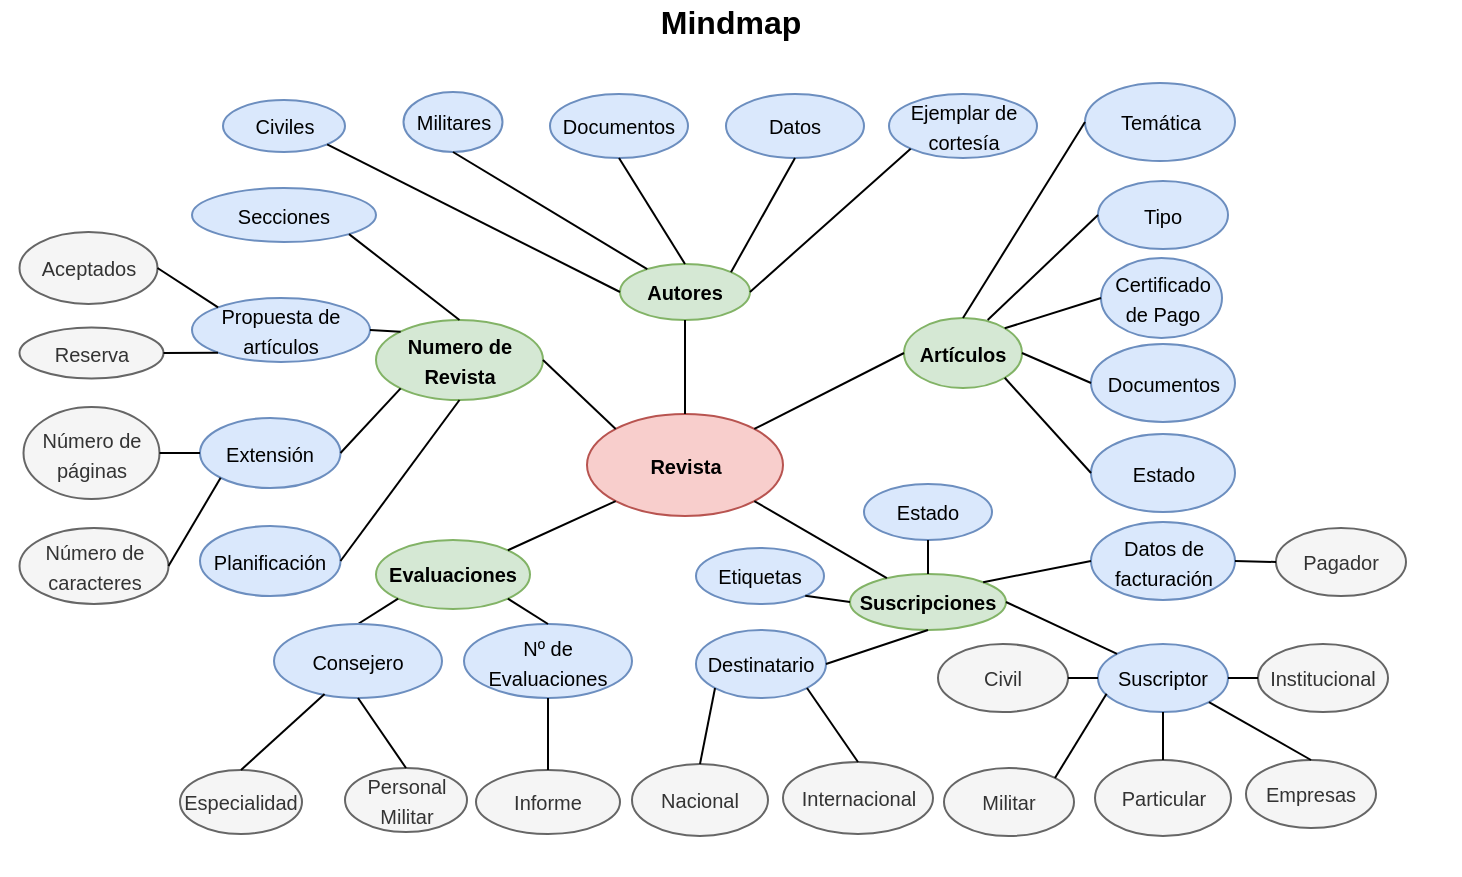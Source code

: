 <mxfile border="50" scale="3" compressed="false" locked="false" version="28.0.6">
  <diagram name="Blank" id="YmL12bMKpDGza6XwsDPr">
    <mxGraphModel dx="1215" dy="549" grid="0" gridSize="10" guides="1" tooltips="1" connect="1" arrows="1" fold="1" page="0" pageScale="1" pageWidth="827" pageHeight="1169" background="none" math="1" shadow="0">
      <root>
        <mxCell id="X5NqExCQtvZxIxQ7pmgY-0" />
        <mxCell id="1" parent="X5NqExCQtvZxIxQ7pmgY-0" />
        <mxCell id="Gr0Zq-AI6Quabplr0KPa-179" value="&lt;font style=&quot;font-size: 16px;&quot; face=&quot;Helvetica&quot;&gt;Mindmap&lt;/font&gt;" style="swimlane;html=1;startSize=20;horizontal=1;containerType=tree;labelBackgroundColor=none;strokeColor=#D4E1F5;strokeWidth=1;fillColor=none;fontFamily=Comic Sans MS;fontSize=9;swimlaneLine=0;dashed=1;collapsible=0;swimlaneHead=0;swimlaneBody=0;" parent="1" vertex="1">
          <mxGeometry x="-68" y="45" width="728.5" height="436" as="geometry" />
        </mxCell>
        <mxCell id="DIQOQRttkNtVmlvTTe51-2" value="&lt;font style=&quot;font-size: 10px;&quot;&gt;Revista&lt;/font&gt;" style="ellipse;whiteSpace=wrap;html=1;fillColor=#f8cecc;strokeColor=#b85450;fontStyle=1;movable=1;resizable=1;rotatable=1;deletable=1;editable=1;locked=0;connectable=1;" parent="Gr0Zq-AI6Quabplr0KPa-179" vertex="1">
          <mxGeometry x="292.5" y="206" width="98" height="51" as="geometry" />
        </mxCell>
        <mxCell id="DIQOQRttkNtVmlvTTe51-3" value="&lt;span style=&quot;font-size: 10px;&quot;&gt;Numero de Revista&lt;/span&gt;" style="ellipse;whiteSpace=wrap;html=1;fillColor=#d5e8d4;strokeColor=#82b366;fontStyle=1" parent="Gr0Zq-AI6Quabplr0KPa-179" vertex="1">
          <mxGeometry x="187" y="159" width="83.5" height="40" as="geometry" />
        </mxCell>
        <mxCell id="DIQOQRttkNtVmlvTTe51-4" value="&lt;span style=&quot;font-size: 10px;&quot;&gt;Suscripciones&lt;/span&gt;" style="ellipse;whiteSpace=wrap;html=1;fillColor=#d5e8d4;strokeColor=#82b366;fontStyle=1;movable=1;resizable=1;rotatable=1;deletable=1;editable=1;locked=0;connectable=1;" parent="Gr0Zq-AI6Quabplr0KPa-179" vertex="1">
          <mxGeometry x="424" y="286" width="78" height="28" as="geometry" />
        </mxCell>
        <mxCell id="DIQOQRttkNtVmlvTTe51-5" value="&lt;span style=&quot;font-size: 10px;&quot;&gt;Evaluaciones&lt;/span&gt;" style="ellipse;whiteSpace=wrap;html=1;fillColor=#d5e8d4;strokeColor=#82b366;fontStyle=1" parent="Gr0Zq-AI6Quabplr0KPa-179" vertex="1">
          <mxGeometry x="187" y="269" width="77" height="34.5" as="geometry" />
        </mxCell>
        <mxCell id="DIQOQRttkNtVmlvTTe51-11" value="&lt;span style=&quot;font-size: 10px;&quot;&gt;Particular&lt;/span&gt;" style="ellipse;whiteSpace=wrap;html=1;fillColor=#f5f5f5;fontColor=#333333;strokeColor=#666666;" parent="Gr0Zq-AI6Quabplr0KPa-179" vertex="1">
          <mxGeometry x="546.5" y="379" width="68" height="38" as="geometry" />
        </mxCell>
        <mxCell id="DIQOQRttkNtVmlvTTe51-12" value="&lt;span style=&quot;font-size: 10px;&quot;&gt;Extensión&lt;/span&gt;" style="ellipse;whiteSpace=wrap;html=1;fillColor=#dae8fc;strokeColor=#6c8ebf;" parent="Gr0Zq-AI6Quabplr0KPa-179" vertex="1">
          <mxGeometry x="99" y="208" width="70.25" height="35" as="geometry" />
        </mxCell>
        <mxCell id="DIQOQRttkNtVmlvTTe51-13" value="&lt;span style=&quot;font-size: 10px;&quot;&gt;Empresas&lt;/span&gt;" style="ellipse;whiteSpace=wrap;html=1;fillColor=#f5f5f5;fontColor=#333333;strokeColor=#666666;" parent="Gr0Zq-AI6Quabplr0KPa-179" vertex="1">
          <mxGeometry x="622" y="379" width="65" height="34" as="geometry" />
        </mxCell>
        <mxCell id="DIQOQRttkNtVmlvTTe51-27" value="&lt;span style=&quot;font-size: 10px;&quot;&gt;Institucional&lt;/span&gt;" style="ellipse;whiteSpace=wrap;html=1;fillColor=#f5f5f5;fontColor=#333333;strokeColor=#666666;" parent="Gr0Zq-AI6Quabplr0KPa-179" vertex="1">
          <mxGeometry x="628" y="321" width="65" height="34" as="geometry" />
        </mxCell>
        <mxCell id="DIQOQRttkNtVmlvTTe51-28" value="&lt;span style=&quot;font-size: 10px;&quot;&gt;Propuesta de artículos&lt;/span&gt;" style="ellipse;whiteSpace=wrap;html=1;fillColor=#dae8fc;strokeColor=#6c8ebf;" parent="Gr0Zq-AI6Quabplr0KPa-179" vertex="1">
          <mxGeometry x="95" y="148" width="89" height="32" as="geometry" />
        </mxCell>
        <mxCell id="HJ7bpyB-UAddalIUBTvr-2" value="" style="endArrow=none;html=1;rounded=0;entryX=0;entryY=0;entryDx=0;entryDy=0;exitX=1;exitY=0.5;exitDx=0;exitDy=0;movable=1;resizable=1;rotatable=1;deletable=1;editable=1;locked=0;connectable=1;" parent="Gr0Zq-AI6Quabplr0KPa-179" source="DIQOQRttkNtVmlvTTe51-3" target="DIQOQRttkNtVmlvTTe51-2" edge="1">
          <mxGeometry width="50" height="50" relative="1" as="geometry">
            <mxPoint x="217" y="309" as="sourcePoint" />
            <mxPoint x="267" y="259" as="targetPoint" />
          </mxGeometry>
        </mxCell>
        <mxCell id="HJ7bpyB-UAddalIUBTvr-21" value="" style="endArrow=none;html=1;rounded=0;entryX=0;entryY=0;entryDx=0;entryDy=0;exitX=1;exitY=0.5;exitDx=0;exitDy=0;" parent="Gr0Zq-AI6Quabplr0KPa-179" source="DIQOQRttkNtVmlvTTe51-28" target="DIQOQRttkNtVmlvTTe51-3" edge="1">
          <mxGeometry width="50" height="50" relative="1" as="geometry">
            <mxPoint x="142" y="71" as="sourcePoint" />
            <mxPoint x="213" y="134" as="targetPoint" />
          </mxGeometry>
        </mxCell>
        <mxCell id="HJ7bpyB-UAddalIUBTvr-22" value="" style="endArrow=none;html=1;rounded=0;entryX=0;entryY=1;entryDx=0;entryDy=0;exitX=1;exitY=0.5;exitDx=0;exitDy=0;" parent="Gr0Zq-AI6Quabplr0KPa-179" source="DIQOQRttkNtVmlvTTe51-12" target="DIQOQRttkNtVmlvTTe51-3" edge="1">
          <mxGeometry width="50" height="50" relative="1" as="geometry">
            <mxPoint x="136" y="178" as="sourcePoint" />
            <mxPoint x="207" y="241" as="targetPoint" />
          </mxGeometry>
        </mxCell>
        <mxCell id="HJ7bpyB-UAddalIUBTvr-23" value="" style="endArrow=none;html=1;rounded=0;entryX=0;entryY=1;entryDx=0;entryDy=0;exitX=0.5;exitY=0;exitDx=0;exitDy=0;" parent="Gr0Zq-AI6Quabplr0KPa-179" source="HJ7bpyB-UAddalIUBTvr-24" target="DIQOQRttkNtVmlvTTe51-5" edge="1">
          <mxGeometry width="50" height="50" relative="1" as="geometry">
            <mxPoint x="81" y="177.5" as="sourcePoint" />
            <mxPoint x="152" y="240.5" as="targetPoint" />
          </mxGeometry>
        </mxCell>
        <mxCell id="HJ7bpyB-UAddalIUBTvr-24" value="&lt;span style=&quot;font-size: 10px;&quot;&gt;Consejero&lt;/span&gt;" style="ellipse;whiteSpace=wrap;html=1;fillColor=#dae8fc;strokeColor=#6c8ebf;" parent="Gr0Zq-AI6Quabplr0KPa-179" vertex="1">
          <mxGeometry x="136" y="311" width="84" height="37" as="geometry" />
        </mxCell>
        <mxCell id="HJ7bpyB-UAddalIUBTvr-69" value="&lt;span style=&quot;font-size: 10px;&quot;&gt;Nº de Evaluaciones&lt;/span&gt;" style="ellipse;whiteSpace=wrap;html=1;fillColor=#dae8fc;strokeColor=#6c8ebf;" parent="Gr0Zq-AI6Quabplr0KPa-179" vertex="1">
          <mxGeometry x="231" y="311" width="84" height="37" as="geometry" />
        </mxCell>
        <mxCell id="HJ7bpyB-UAddalIUBTvr-70" value="" style="endArrow=none;html=1;rounded=0;entryX=0.5;entryY=0;entryDx=0;entryDy=0;exitX=1;exitY=1;exitDx=0;exitDy=0;" parent="Gr0Zq-AI6Quabplr0KPa-179" source="DIQOQRttkNtVmlvTTe51-5" target="HJ7bpyB-UAddalIUBTvr-69" edge="1">
          <mxGeometry width="50" height="50" relative="1" as="geometry">
            <mxPoint x="152" y="269.5" as="sourcePoint" />
            <mxPoint x="201" y="458.5" as="targetPoint" />
          </mxGeometry>
        </mxCell>
        <mxCell id="HJ7bpyB-UAddalIUBTvr-79" value="&lt;span style=&quot;font-size: 10px;&quot;&gt;Secciones&lt;/span&gt;" style="ellipse;whiteSpace=wrap;html=1;fillColor=#dae8fc;strokeColor=#6c8ebf;" parent="Gr0Zq-AI6Quabplr0KPa-179" vertex="1">
          <mxGeometry x="95" y="93" width="92" height="27" as="geometry" />
        </mxCell>
        <mxCell id="HJ7bpyB-UAddalIUBTvr-81" value="" style="endArrow=none;html=1;rounded=0;exitX=1;exitY=1;exitDx=0;exitDy=0;entryX=0.5;entryY=0;entryDx=0;entryDy=0;" parent="Gr0Zq-AI6Quabplr0KPa-179" source="HJ7bpyB-UAddalIUBTvr-79" target="DIQOQRttkNtVmlvTTe51-3" edge="1">
          <mxGeometry width="50" height="50" relative="1" as="geometry">
            <mxPoint x="297" y="290" as="sourcePoint" />
            <mxPoint x="347" y="240" as="targetPoint" />
          </mxGeometry>
        </mxCell>
        <mxCell id="HJ7bpyB-UAddalIUBTvr-83" value="" style="endArrow=none;html=1;rounded=0;entryX=0;entryY=1;entryDx=0;entryDy=0;exitX=1;exitY=0;exitDx=0;exitDy=0;movable=1;resizable=1;rotatable=1;deletable=1;editable=1;locked=0;connectable=1;" parent="Gr0Zq-AI6Quabplr0KPa-179" source="DIQOQRttkNtVmlvTTe51-5" target="DIQOQRttkNtVmlvTTe51-2" edge="1">
          <mxGeometry width="50" height="50" relative="1" as="geometry">
            <mxPoint x="221" y="290" as="sourcePoint" />
            <mxPoint x="271" y="240" as="targetPoint" />
          </mxGeometry>
        </mxCell>
        <mxCell id="HJ7bpyB-UAddalIUBTvr-72" value="&lt;span style=&quot;font-size: 10px;&quot;&gt;Especialidad&lt;/span&gt;" style="ellipse;whiteSpace=wrap;html=1;fillColor=#f5f5f5;fontColor=#333333;strokeColor=#666666;" parent="Gr0Zq-AI6Quabplr0KPa-179" vertex="1">
          <mxGeometry x="89" y="384" width="61" height="32" as="geometry" />
        </mxCell>
        <mxCell id="HJ7bpyB-UAddalIUBTvr-74" value="" style="endArrow=none;html=1;rounded=0;exitX=0.301;exitY=0.946;exitDx=0;exitDy=0;entryX=0.5;entryY=0;entryDx=0;entryDy=0;exitPerimeter=0;" parent="Gr0Zq-AI6Quabplr0KPa-179" source="HJ7bpyB-UAddalIUBTvr-24" target="HJ7bpyB-UAddalIUBTvr-72" edge="1">
          <mxGeometry width="50" height="50" relative="1" as="geometry">
            <mxPoint x="223" y="235.5" as="sourcePoint" />
            <mxPoint x="273" y="185.5" as="targetPoint" />
          </mxGeometry>
        </mxCell>
        <mxCell id="DIQOQRttkNtVmlvTTe51-9" value="&lt;span style=&quot;font-size: 10px;&quot;&gt;Informe&lt;/span&gt;" style="ellipse;whiteSpace=wrap;html=1;fillColor=#f5f5f5;strokeColor=#666666;fontColor=#333333;" parent="Gr0Zq-AI6Quabplr0KPa-179" vertex="1">
          <mxGeometry x="237" y="384" width="72" height="32" as="geometry" />
        </mxCell>
        <mxCell id="HJ7bpyB-UAddalIUBTvr-71" value="" style="endArrow=none;html=1;rounded=0;exitX=0.5;exitY=0;exitDx=0;exitDy=0;entryX=0.5;entryY=1;entryDx=0;entryDy=0;" parent="Gr0Zq-AI6Quabplr0KPa-179" source="DIQOQRttkNtVmlvTTe51-9" target="HJ7bpyB-UAddalIUBTvr-69" edge="1">
          <mxGeometry width="50" height="50" relative="1" as="geometry">
            <mxPoint x="265" y="217.5" as="sourcePoint" />
            <mxPoint x="315" y="167.5" as="targetPoint" />
          </mxGeometry>
        </mxCell>
        <mxCell id="HJ7bpyB-UAddalIUBTvr-86" value="&lt;span style=&quot;font-size: 10px;&quot;&gt;Destinatario&lt;/span&gt;" style="ellipse;whiteSpace=wrap;html=1;fillColor=#dae8fc;strokeColor=#6c8ebf;movable=1;resizable=1;rotatable=1;deletable=1;editable=1;locked=0;connectable=1;" parent="Gr0Zq-AI6Quabplr0KPa-179" vertex="1">
          <mxGeometry x="347" y="314" width="65" height="34" as="geometry" />
        </mxCell>
        <mxCell id="HJ7bpyB-UAddalIUBTvr-73" value="&lt;span style=&quot;font-size: 10px;&quot;&gt;Personal Militar&lt;/span&gt;" style="ellipse;whiteSpace=wrap;html=1;fillColor=#f5f5f5;fontColor=#333333;strokeColor=#666666;" parent="Gr0Zq-AI6Quabplr0KPa-179" vertex="1">
          <mxGeometry x="171.5" y="383" width="61" height="32" as="geometry" />
        </mxCell>
        <mxCell id="HJ7bpyB-UAddalIUBTvr-75" value="" style="endArrow=none;html=1;rounded=0;exitX=0.5;exitY=1;exitDx=0;exitDy=0;entryX=0.5;entryY=0;entryDx=0;entryDy=0;" parent="Gr0Zq-AI6Quabplr0KPa-179" source="HJ7bpyB-UAddalIUBTvr-24" target="HJ7bpyB-UAddalIUBTvr-73" edge="1">
          <mxGeometry width="50" height="50" relative="1" as="geometry">
            <mxPoint x="215" y="261.5" as="sourcePoint" />
            <mxPoint x="265" y="211.5" as="targetPoint" />
          </mxGeometry>
        </mxCell>
        <mxCell id="HJ7bpyB-UAddalIUBTvr-87" value="&lt;span style=&quot;font-size: 10px;&quot;&gt;Suscriptor&lt;/span&gt;" style="ellipse;whiteSpace=wrap;html=1;fillColor=#dae8fc;strokeColor=#6c8ebf;" parent="Gr0Zq-AI6Quabplr0KPa-179" vertex="1">
          <mxGeometry x="548" y="321" width="65" height="34" as="geometry" />
        </mxCell>
        <mxCell id="HJ7bpyB-UAddalIUBTvr-88" value="&lt;span style=&quot;font-size: 10px;&quot;&gt;Civil&lt;/span&gt;" style="ellipse;whiteSpace=wrap;html=1;fillColor=#f5f5f5;fontColor=#333333;strokeColor=#666666;" parent="Gr0Zq-AI6Quabplr0KPa-179" vertex="1">
          <mxGeometry x="468" y="321" width="65" height="34" as="geometry" />
        </mxCell>
        <mxCell id="HJ7bpyB-UAddalIUBTvr-89" value="&lt;span style=&quot;font-size: 10px;&quot;&gt;Internacional&lt;/span&gt;" style="ellipse;whiteSpace=wrap;html=1;fillColor=#f5f5f5;fontColor=#333333;strokeColor=#666666;movable=1;resizable=1;rotatable=1;deletable=1;editable=1;locked=0;connectable=1;" parent="Gr0Zq-AI6Quabplr0KPa-179" vertex="1">
          <mxGeometry x="390.5" y="380" width="75" height="36" as="geometry" />
        </mxCell>
        <mxCell id="DIQOQRttkNtVmlvTTe51-46" value="&lt;span style=&quot;font-size: 10px;&quot;&gt;Número de páginas&lt;/span&gt;" style="ellipse;whiteSpace=wrap;html=1;fillColor=#f5f5f5;fontColor=#333333;strokeColor=#666666;" parent="Gr0Zq-AI6Quabplr0KPa-179" vertex="1">
          <mxGeometry x="10.75" y="202.5" width="68" height="46" as="geometry" />
        </mxCell>
        <mxCell id="HJ7bpyB-UAddalIUBTvr-85" value="" style="endArrow=none;html=1;rounded=0;exitX=1;exitY=0.5;exitDx=0;exitDy=0;entryX=0;entryY=0.5;entryDx=0;entryDy=0;" parent="Gr0Zq-AI6Quabplr0KPa-179" source="DIQOQRttkNtVmlvTTe51-46" target="DIQOQRttkNtVmlvTTe51-12" edge="1">
          <mxGeometry width="50" height="50" relative="1" as="geometry">
            <mxPoint x="255" y="344" as="sourcePoint" />
            <mxPoint x="305" y="294" as="targetPoint" />
          </mxGeometry>
        </mxCell>
        <mxCell id="DIQOQRttkNtVmlvTTe51-10" value="&lt;span style=&quot;font-size: 10px;&quot;&gt;Número de caracteres&lt;/span&gt;" style="ellipse;whiteSpace=wrap;html=1;fillColor=#f5f5f5;fontColor=#333333;strokeColor=#666666;" parent="Gr0Zq-AI6Quabplr0KPa-179" vertex="1">
          <mxGeometry x="8.75" y="263" width="74.5" height="38" as="geometry" />
        </mxCell>
        <mxCell id="HJ7bpyB-UAddalIUBTvr-84" value="" style="endArrow=none;html=1;rounded=0;exitX=1;exitY=0.5;exitDx=0;exitDy=0;entryX=0;entryY=1;entryDx=0;entryDy=0;" parent="Gr0Zq-AI6Quabplr0KPa-179" source="DIQOQRttkNtVmlvTTe51-10" target="DIQOQRttkNtVmlvTTe51-12" edge="1">
          <mxGeometry width="50" height="50" relative="1" as="geometry">
            <mxPoint x="255" y="344" as="sourcePoint" />
            <mxPoint x="305" y="294" as="targetPoint" />
          </mxGeometry>
        </mxCell>
        <mxCell id="HJ7bpyB-UAddalIUBTvr-129" value="&lt;span style=&quot;font-size: 10px;&quot;&gt;Reserva&lt;/span&gt;" style="ellipse;whiteSpace=wrap;html=1;fillColor=#f5f5f5;fontColor=#333333;strokeColor=#666666;" parent="Gr0Zq-AI6Quabplr0KPa-179" vertex="1">
          <mxGeometry x="8.75" y="162.75" width="72" height="25.5" as="geometry" />
        </mxCell>
        <mxCell id="HJ7bpyB-UAddalIUBTvr-130" value="&lt;span style=&quot;font-size: 10px;&quot;&gt;Aceptados&lt;/span&gt;" style="ellipse;whiteSpace=wrap;html=1;fillColor=#f5f5f5;fontColor=#333333;strokeColor=#666666;" parent="Gr0Zq-AI6Quabplr0KPa-179" vertex="1">
          <mxGeometry x="8.75" y="115" width="69" height="36" as="geometry" />
        </mxCell>
        <mxCell id="HJ7bpyB-UAddalIUBTvr-131" value="" style="endArrow=none;html=1;rounded=0;entryX=0;entryY=0;entryDx=0;entryDy=0;exitX=1;exitY=0.5;exitDx=0;exitDy=0;" parent="Gr0Zq-AI6Quabplr0KPa-179" source="HJ7bpyB-UAddalIUBTvr-130" target="DIQOQRttkNtVmlvTTe51-28" edge="1">
          <mxGeometry width="50" height="50" relative="1" as="geometry">
            <mxPoint x="255" y="287" as="sourcePoint" />
            <mxPoint x="305" y="237" as="targetPoint" />
          </mxGeometry>
        </mxCell>
        <mxCell id="HJ7bpyB-UAddalIUBTvr-132" value="" style="endArrow=none;html=1;rounded=0;entryX=0;entryY=1;entryDx=0;entryDy=0;exitX=1;exitY=0.5;exitDx=0;exitDy=0;" parent="Gr0Zq-AI6Quabplr0KPa-179" source="HJ7bpyB-UAddalIUBTvr-129" target="DIQOQRttkNtVmlvTTe51-28" edge="1">
          <mxGeometry width="50" height="50" relative="1" as="geometry">
            <mxPoint x="255" y="287" as="sourcePoint" />
            <mxPoint x="305" y="237" as="targetPoint" />
          </mxGeometry>
        </mxCell>
        <mxCell id="HJ7bpyB-UAddalIUBTvr-133" value="" style="endArrow=none;html=1;rounded=0;entryX=1;entryY=1;entryDx=0;entryDy=0;movable=1;resizable=1;rotatable=1;deletable=1;editable=1;locked=0;connectable=1;" parent="Gr0Zq-AI6Quabplr0KPa-179" source="DIQOQRttkNtVmlvTTe51-4" target="DIQOQRttkNtVmlvTTe51-2" edge="1">
          <mxGeometry width="50" height="50" relative="1" as="geometry">
            <mxPoint x="254" y="306" as="sourcePoint" />
            <mxPoint x="304" y="256" as="targetPoint" />
          </mxGeometry>
        </mxCell>
        <mxCell id="HJ7bpyB-UAddalIUBTvr-134" value="" style="endArrow=none;html=1;rounded=0;exitX=1;exitY=0.5;exitDx=0;exitDy=0;entryX=0.5;entryY=1;entryDx=0;entryDy=0;movable=1;resizable=1;rotatable=1;deletable=1;editable=1;locked=0;connectable=1;" parent="Gr0Zq-AI6Quabplr0KPa-179" source="HJ7bpyB-UAddalIUBTvr-86" target="DIQOQRttkNtVmlvTTe51-4" edge="1">
          <mxGeometry width="50" height="50" relative="1" as="geometry">
            <mxPoint x="254" y="306" as="sourcePoint" />
            <mxPoint x="304" y="256" as="targetPoint" />
          </mxGeometry>
        </mxCell>
        <mxCell id="HJ7bpyB-UAddalIUBTvr-135" value="" style="endArrow=none;html=1;rounded=0;entryX=1;entryY=0.5;entryDx=0;entryDy=0;exitX=0;exitY=0;exitDx=0;exitDy=0;movable=1;resizable=1;rotatable=1;deletable=1;editable=1;locked=0;connectable=1;" parent="Gr0Zq-AI6Quabplr0KPa-179" source="HJ7bpyB-UAddalIUBTvr-87" target="DIQOQRttkNtVmlvTTe51-4" edge="1">
          <mxGeometry width="50" height="50" relative="1" as="geometry">
            <mxPoint x="254" y="306" as="sourcePoint" />
            <mxPoint x="304" y="256" as="targetPoint" />
          </mxGeometry>
        </mxCell>
        <mxCell id="HJ7bpyB-UAddalIUBTvr-136" value="" style="endArrow=none;html=1;rounded=0;entryX=0.5;entryY=0;entryDx=0;entryDy=0;exitX=1;exitY=1;exitDx=0;exitDy=0;movable=1;resizable=1;rotatable=1;deletable=1;editable=1;locked=0;connectable=1;" parent="Gr0Zq-AI6Quabplr0KPa-179" source="HJ7bpyB-UAddalIUBTvr-86" target="HJ7bpyB-UAddalIUBTvr-89" edge="1">
          <mxGeometry width="50" height="50" relative="1" as="geometry">
            <mxPoint x="254" y="306" as="sourcePoint" />
            <mxPoint x="304" y="256" as="targetPoint" />
          </mxGeometry>
        </mxCell>
        <mxCell id="HJ7bpyB-UAddalIUBTvr-138" value="" style="endArrow=none;html=1;rounded=0;entryX=1;entryY=0.5;entryDx=0;entryDy=0;exitX=0;exitY=0.5;exitDx=0;exitDy=0;" parent="Gr0Zq-AI6Quabplr0KPa-179" source="HJ7bpyB-UAddalIUBTvr-87" target="HJ7bpyB-UAddalIUBTvr-88" edge="1">
          <mxGeometry width="50" height="50" relative="1" as="geometry">
            <mxPoint x="254" y="306" as="sourcePoint" />
            <mxPoint x="304" y="256" as="targetPoint" />
          </mxGeometry>
        </mxCell>
        <mxCell id="HJ7bpyB-UAddalIUBTvr-139" value="" style="endArrow=none;html=1;rounded=0;exitX=0;exitY=0.5;exitDx=0;exitDy=0;entryX=1;entryY=0.5;entryDx=0;entryDy=0;" parent="Gr0Zq-AI6Quabplr0KPa-179" source="DIQOQRttkNtVmlvTTe51-27" target="HJ7bpyB-UAddalIUBTvr-87" edge="1">
          <mxGeometry width="50" height="50" relative="1" as="geometry">
            <mxPoint x="254" y="306" as="sourcePoint" />
            <mxPoint x="304" y="256" as="targetPoint" />
          </mxGeometry>
        </mxCell>
        <mxCell id="HJ7bpyB-UAddalIUBTvr-140" value="" style="endArrow=none;html=1;rounded=0;entryX=1;entryY=1;entryDx=0;entryDy=0;exitX=0.5;exitY=0;exitDx=0;exitDy=0;" parent="Gr0Zq-AI6Quabplr0KPa-179" source="DIQOQRttkNtVmlvTTe51-13" target="HJ7bpyB-UAddalIUBTvr-87" edge="1">
          <mxGeometry width="50" height="50" relative="1" as="geometry">
            <mxPoint x="254" y="306" as="sourcePoint" />
            <mxPoint x="304" y="256" as="targetPoint" />
          </mxGeometry>
        </mxCell>
        <mxCell id="HJ7bpyB-UAddalIUBTvr-141" value="" style="endArrow=none;html=1;rounded=0;entryX=0.5;entryY=0;entryDx=0;entryDy=0;exitX=0.5;exitY=1;exitDx=0;exitDy=0;" parent="Gr0Zq-AI6Quabplr0KPa-179" source="HJ7bpyB-UAddalIUBTvr-87" target="DIQOQRttkNtVmlvTTe51-11" edge="1">
          <mxGeometry width="50" height="50" relative="1" as="geometry">
            <mxPoint x="254" y="306" as="sourcePoint" />
            <mxPoint x="304" y="256" as="targetPoint" />
          </mxGeometry>
        </mxCell>
        <mxCell id="HJ7bpyB-UAddalIUBTvr-142" value="&lt;span style=&quot;font-size: 10px;&quot;&gt;Autores&lt;/span&gt;" style="ellipse;whiteSpace=wrap;html=1;fillColor=#d5e8d4;strokeColor=#82b366;fontStyle=1;movable=1;resizable=1;rotatable=1;deletable=1;editable=1;locked=0;connectable=1;" parent="Gr0Zq-AI6Quabplr0KPa-179" vertex="1">
          <mxGeometry x="309" y="131" width="65" height="28" as="geometry" />
        </mxCell>
        <mxCell id="HJ7bpyB-UAddalIUBTvr-143" value="&lt;span style=&quot;font-size: 10px;&quot;&gt;Nacional&lt;/span&gt;" style="ellipse;whiteSpace=wrap;html=1;fillColor=#f5f5f5;fontColor=#333333;strokeColor=#666666;" parent="Gr0Zq-AI6Quabplr0KPa-179" vertex="1">
          <mxGeometry x="315" y="381" width="68" height="36" as="geometry" />
        </mxCell>
        <mxCell id="HJ7bpyB-UAddalIUBTvr-144" value="" style="endArrow=none;html=1;rounded=0;entryX=0;entryY=1;entryDx=0;entryDy=0;exitX=0.5;exitY=0;exitDx=0;exitDy=0;movable=1;resizable=1;rotatable=1;deletable=1;editable=1;locked=0;connectable=1;" parent="Gr0Zq-AI6Quabplr0KPa-179" source="HJ7bpyB-UAddalIUBTvr-143" target="HJ7bpyB-UAddalIUBTvr-86" edge="1">
          <mxGeometry width="50" height="50" relative="1" as="geometry">
            <mxPoint x="277" y="291" as="sourcePoint" />
            <mxPoint x="327" y="241" as="targetPoint" />
          </mxGeometry>
        </mxCell>
        <mxCell id="HJ7bpyB-UAddalIUBTvr-145" value="" style="endArrow=none;html=1;rounded=0;entryX=0.5;entryY=1;entryDx=0;entryDy=0;exitX=0.5;exitY=0;exitDx=0;exitDy=0;movable=1;resizable=1;rotatable=1;deletable=1;editable=1;locked=0;connectable=1;" parent="Gr0Zq-AI6Quabplr0KPa-179" source="DIQOQRttkNtVmlvTTe51-2" target="HJ7bpyB-UAddalIUBTvr-142" edge="1">
          <mxGeometry width="50" height="50" relative="1" as="geometry">
            <mxPoint x="344" y="292" as="sourcePoint" />
            <mxPoint x="394" y="242" as="targetPoint" />
          </mxGeometry>
        </mxCell>
        <mxCell id="HJ7bpyB-UAddalIUBTvr-146" value="&lt;span style=&quot;font-size: 10px;&quot;&gt;Civiles&lt;/span&gt;" style="ellipse;whiteSpace=wrap;html=1;fillColor=#dae8fc;strokeColor=#6c8ebf;movable=1;resizable=1;rotatable=1;deletable=1;editable=1;locked=0;connectable=1;" parent="Gr0Zq-AI6Quabplr0KPa-179" vertex="1">
          <mxGeometry x="110.5" y="49" width="61" height="26" as="geometry" />
        </mxCell>
        <mxCell id="HJ7bpyB-UAddalIUBTvr-209" value="&lt;span style=&quot;font-size: 10px;&quot;&gt;Documentos&lt;/span&gt;" style="ellipse;whiteSpace=wrap;html=1;fillColor=#dae8fc;strokeColor=#6c8ebf;movable=1;resizable=1;rotatable=1;deletable=1;editable=1;locked=0;connectable=1;" parent="Gr0Zq-AI6Quabplr0KPa-179" vertex="1">
          <mxGeometry x="274" y="46" width="69" height="32" as="geometry" />
        </mxCell>
        <mxCell id="HJ7bpyB-UAddalIUBTvr-208" value="&lt;span style=&quot;font-size: 10px;&quot;&gt;Militares&lt;/span&gt;" style="ellipse;whiteSpace=wrap;html=1;fillColor=#dae8fc;strokeColor=#6c8ebf;movable=1;resizable=1;rotatable=1;deletable=1;editable=1;locked=0;connectable=1;" parent="Gr0Zq-AI6Quabplr0KPa-179" vertex="1">
          <mxGeometry x="200.75" y="45" width="49.5" height="30" as="geometry" />
        </mxCell>
        <mxCell id="HJ7bpyB-UAddalIUBTvr-210" value="" style="endArrow=none;html=1;rounded=0;entryX=1;entryY=1;entryDx=0;entryDy=0;exitX=0;exitY=0.5;exitDx=0;exitDy=0;movable=1;resizable=1;rotatable=1;deletable=1;editable=1;locked=0;connectable=1;" parent="Gr0Zq-AI6Quabplr0KPa-179" source="HJ7bpyB-UAddalIUBTvr-142" target="HJ7bpyB-UAddalIUBTvr-146" edge="1">
          <mxGeometry width="50" height="50" relative="1" as="geometry">
            <mxPoint x="357" y="282" as="sourcePoint" />
            <mxPoint x="407" y="232" as="targetPoint" />
          </mxGeometry>
        </mxCell>
        <mxCell id="HJ7bpyB-UAddalIUBTvr-211" value="" style="endArrow=none;html=1;rounded=0;entryX=0.5;entryY=1;entryDx=0;entryDy=0;movable=1;resizable=1;rotatable=1;deletable=1;editable=1;locked=0;connectable=1;" parent="Gr0Zq-AI6Quabplr0KPa-179" source="HJ7bpyB-UAddalIUBTvr-142" target="HJ7bpyB-UAddalIUBTvr-208" edge="1">
          <mxGeometry width="50" height="50" relative="1" as="geometry">
            <mxPoint x="357" y="282" as="sourcePoint" />
            <mxPoint x="407" y="232" as="targetPoint" />
          </mxGeometry>
        </mxCell>
        <mxCell id="HJ7bpyB-UAddalIUBTvr-212" value="" style="endArrow=none;html=1;rounded=0;entryX=0.5;entryY=1;entryDx=0;entryDy=0;movable=1;resizable=1;rotatable=1;deletable=1;editable=1;locked=0;connectable=1;exitX=0.5;exitY=0;exitDx=0;exitDy=0;" parent="Gr0Zq-AI6Quabplr0KPa-179" source="HJ7bpyB-UAddalIUBTvr-142" target="HJ7bpyB-UAddalIUBTvr-209" edge="1">
          <mxGeometry width="50" height="50" relative="1" as="geometry">
            <mxPoint x="354" y="131" as="sourcePoint" />
            <mxPoint x="407" y="232" as="targetPoint" />
          </mxGeometry>
        </mxCell>
        <mxCell id="HJ7bpyB-UAddalIUBTvr-213" value="&lt;span style=&quot;font-size: 10px;&quot;&gt;Artículos&lt;/span&gt;" style="ellipse;whiteSpace=wrap;html=1;fillColor=#d5e8d4;strokeColor=#82b366;fontStyle=1" parent="Gr0Zq-AI6Quabplr0KPa-179" vertex="1">
          <mxGeometry x="451" y="158" width="59" height="35" as="geometry" />
        </mxCell>
        <mxCell id="HJ7bpyB-UAddalIUBTvr-215" value="&lt;span style=&quot;font-size: 10px;&quot;&gt;Documentos&lt;/span&gt;" style="ellipse;whiteSpace=wrap;html=1;fillColor=#dae8fc;strokeColor=#6c8ebf;" parent="Gr0Zq-AI6Quabplr0KPa-179" vertex="1">
          <mxGeometry x="544.5" y="171" width="72" height="39" as="geometry" />
        </mxCell>
        <mxCell id="HJ7bpyB-UAddalIUBTvr-216" value="&lt;span style=&quot;font-size: 10px;&quot;&gt;Estado&lt;/span&gt;" style="ellipse;whiteSpace=wrap;html=1;fillColor=#dae8fc;strokeColor=#6c8ebf;" parent="Gr0Zq-AI6Quabplr0KPa-179" vertex="1">
          <mxGeometry x="544.5" y="216" width="72" height="39" as="geometry" />
        </mxCell>
        <mxCell id="HJ7bpyB-UAddalIUBTvr-287" value="&lt;span style=&quot;font-size: 10px;&quot;&gt;Tipo&lt;/span&gt;" style="ellipse;whiteSpace=wrap;html=1;fillColor=#dae8fc;strokeColor=#6c8ebf;" parent="Gr0Zq-AI6Quabplr0KPa-179" vertex="1">
          <mxGeometry x="548" y="89.5" width="65" height="34" as="geometry" />
        </mxCell>
        <mxCell id="HJ7bpyB-UAddalIUBTvr-288" value="&lt;span style=&quot;font-size: 10px;&quot;&gt;Datos de facturación&lt;/span&gt;" style="ellipse;whiteSpace=wrap;html=1;fillColor=#dae8fc;strokeColor=#6c8ebf;" parent="Gr0Zq-AI6Quabplr0KPa-179" vertex="1">
          <mxGeometry x="544.5" y="260" width="72" height="39" as="geometry" />
        </mxCell>
        <mxCell id="HJ7bpyB-UAddalIUBTvr-289" value="" style="endArrow=none;html=1;rounded=0;entryX=0.709;entryY=0.029;entryDx=0;entryDy=0;exitX=0;exitY=0.5;exitDx=0;exitDy=0;entryPerimeter=0;" parent="Gr0Zq-AI6Quabplr0KPa-179" source="HJ7bpyB-UAddalIUBTvr-287" target="HJ7bpyB-UAddalIUBTvr-213" edge="1">
          <mxGeometry width="50" height="50" relative="1" as="geometry">
            <mxPoint x="357" y="282" as="sourcePoint" />
            <mxPoint x="407" y="232" as="targetPoint" />
          </mxGeometry>
        </mxCell>
        <mxCell id="HJ7bpyB-UAddalIUBTvr-291" value="" style="endArrow=none;html=1;rounded=0;entryX=0;entryY=0.5;entryDx=0;entryDy=0;exitX=1;exitY=0.5;exitDx=0;exitDy=0;" parent="Gr0Zq-AI6Quabplr0KPa-179" source="HJ7bpyB-UAddalIUBTvr-213" target="HJ7bpyB-UAddalIUBTvr-215" edge="1">
          <mxGeometry width="50" height="50" relative="1" as="geometry">
            <mxPoint x="357" y="282" as="sourcePoint" />
            <mxPoint x="407" y="232" as="targetPoint" />
          </mxGeometry>
        </mxCell>
        <mxCell id="HJ7bpyB-UAddalIUBTvr-292" value="" style="endArrow=none;html=1;rounded=0;entryX=1;entryY=1;entryDx=0;entryDy=0;exitX=0;exitY=0.5;exitDx=0;exitDy=0;" parent="Gr0Zq-AI6Quabplr0KPa-179" source="HJ7bpyB-UAddalIUBTvr-216" target="HJ7bpyB-UAddalIUBTvr-213" edge="1">
          <mxGeometry width="50" height="50" relative="1" as="geometry">
            <mxPoint x="357" y="282" as="sourcePoint" />
            <mxPoint x="407" y="232" as="targetPoint" />
          </mxGeometry>
        </mxCell>
        <mxCell id="HJ7bpyB-UAddalIUBTvr-293" value="" style="endArrow=none;html=1;rounded=0;entryX=1;entryY=0;entryDx=0;entryDy=0;exitX=0;exitY=0.5;exitDx=0;exitDy=0;" parent="Gr0Zq-AI6Quabplr0KPa-179" source="HJ7bpyB-UAddalIUBTvr-288" target="DIQOQRttkNtVmlvTTe51-4" edge="1">
          <mxGeometry width="50" height="50" relative="1" as="geometry">
            <mxPoint x="357" y="282" as="sourcePoint" />
            <mxPoint x="407" y="232" as="targetPoint" />
          </mxGeometry>
        </mxCell>
        <mxCell id="HJ7bpyB-UAddalIUBTvr-294" value="" style="endArrow=none;html=1;rounded=0;entryX=1;entryY=0;entryDx=0;entryDy=0;exitX=0;exitY=0.5;exitDx=0;exitDy=0;movable=1;resizable=1;rotatable=1;deletable=1;editable=1;locked=0;connectable=1;" parent="Gr0Zq-AI6Quabplr0KPa-179" source="HJ7bpyB-UAddalIUBTvr-213" target="DIQOQRttkNtVmlvTTe51-2" edge="1">
          <mxGeometry width="50" height="50" relative="1" as="geometry">
            <mxPoint x="357" y="282" as="sourcePoint" />
            <mxPoint x="407" y="232" as="targetPoint" />
          </mxGeometry>
        </mxCell>
        <mxCell id="6343irb46_uTYr4Goo3B-1" value="&lt;span style=&quot;font-size: 10px;&quot;&gt;Militar&lt;/span&gt;" style="ellipse;whiteSpace=wrap;html=1;fillColor=#f5f5f5;fontColor=#333333;strokeColor=#666666;" parent="Gr0Zq-AI6Quabplr0KPa-179" vertex="1">
          <mxGeometry x="471" y="383" width="65" height="34" as="geometry" />
        </mxCell>
        <mxCell id="6343irb46_uTYr4Goo3B-2" value="&lt;span style=&quot;font-size: 10px;&quot;&gt;Temática&lt;/span&gt;" style="ellipse;whiteSpace=wrap;html=1;fillColor=#dae8fc;strokeColor=#6c8ebf;" parent="Gr0Zq-AI6Quabplr0KPa-179" vertex="1">
          <mxGeometry x="541.5" y="40.5" width="75" height="39" as="geometry" />
        </mxCell>
        <mxCell id="6343irb46_uTYr4Goo3B-4" value="" style="endArrow=none;html=1;rounded=0;entryX=1;entryY=0;entryDx=0;entryDy=0;exitX=0.066;exitY=0.731;exitDx=0;exitDy=0;exitPerimeter=0;" parent="Gr0Zq-AI6Quabplr0KPa-179" source="HJ7bpyB-UAddalIUBTvr-87" target="6343irb46_uTYr4Goo3B-1" edge="1">
          <mxGeometry width="50" height="50" relative="1" as="geometry">
            <mxPoint x="628" y="310" as="sourcePoint" />
            <mxPoint x="602" y="319" as="targetPoint" />
          </mxGeometry>
        </mxCell>
        <mxCell id="6343irb46_uTYr4Goo3B-3" value="" style="endArrow=none;html=1;rounded=0;exitX=0;exitY=0.5;exitDx=0;exitDy=0;entryX=0.5;entryY=0;entryDx=0;entryDy=0;" parent="Gr0Zq-AI6Quabplr0KPa-179" source="6343irb46_uTYr4Goo3B-2" target="HJ7bpyB-UAddalIUBTvr-213" edge="1">
          <mxGeometry width="50" height="50" relative="1" as="geometry">
            <mxPoint x="593" y="142" as="sourcePoint" />
            <mxPoint x="443" y="185" as="targetPoint" />
          </mxGeometry>
        </mxCell>
        <mxCell id="e92DNlCqijwbQEPnBxvn-1" value="&lt;span style=&quot;font-size: 10px;&quot;&gt;Datos&lt;/span&gt;" style="ellipse;whiteSpace=wrap;html=1;fillColor=#dae8fc;strokeColor=#6c8ebf;movable=1;resizable=1;rotatable=1;deletable=1;editable=1;locked=0;connectable=1;" parent="Gr0Zq-AI6Quabplr0KPa-179" vertex="1">
          <mxGeometry x="362" y="46" width="69" height="32" as="geometry" />
        </mxCell>
        <mxCell id="e92DNlCqijwbQEPnBxvn-3" value="" style="endArrow=none;html=1;rounded=0;entryX=0.5;entryY=1;entryDx=0;entryDy=0;exitX=1;exitY=0;exitDx=0;exitDy=0;movable=1;resizable=1;rotatable=1;deletable=1;editable=1;locked=0;connectable=1;" parent="Gr0Zq-AI6Quabplr0KPa-179" source="HJ7bpyB-UAddalIUBTvr-142" target="e92DNlCqijwbQEPnBxvn-1" edge="1">
          <mxGeometry width="50" height="50" relative="1" as="geometry">
            <mxPoint x="413" y="190" as="sourcePoint" />
            <mxPoint x="430" y="149" as="targetPoint" />
          </mxGeometry>
        </mxCell>
        <mxCell id="e92DNlCqijwbQEPnBxvn-6" value="&lt;span style=&quot;font-size: 10px;&quot;&gt;Planificación&lt;/span&gt;" style="ellipse;whiteSpace=wrap;html=1;fillColor=#dae8fc;strokeColor=#6c8ebf;" parent="Gr0Zq-AI6Quabplr0KPa-179" vertex="1">
          <mxGeometry x="99" y="262" width="70.25" height="35" as="geometry" />
        </mxCell>
        <mxCell id="e92DNlCqijwbQEPnBxvn-7" value="&lt;span style=&quot;font-size: 10px;&quot;&gt;Pagador&lt;/span&gt;" style="ellipse;whiteSpace=wrap;html=1;fillColor=#f5f5f5;fontColor=#333333;strokeColor=#666666;" parent="Gr0Zq-AI6Quabplr0KPa-179" vertex="1">
          <mxGeometry x="637" y="263" width="65" height="34" as="geometry" />
        </mxCell>
        <mxCell id="e92DNlCqijwbQEPnBxvn-10" value="" style="endArrow=none;html=1;rounded=0;exitX=0;exitY=0.5;exitDx=0;exitDy=0;entryX=1;entryY=0.5;entryDx=0;entryDy=0;" parent="Gr0Zq-AI6Quabplr0KPa-179" source="e92DNlCqijwbQEPnBxvn-7" target="HJ7bpyB-UAddalIUBTvr-288" edge="1">
          <mxGeometry width="50" height="50" relative="1" as="geometry">
            <mxPoint x="660" y="306" as="sourcePoint" />
            <mxPoint x="636" y="306" as="targetPoint" />
          </mxGeometry>
        </mxCell>
        <mxCell id="e92DNlCqijwbQEPnBxvn-11" value="&lt;span style=&quot;font-size: 10px;&quot;&gt;Estado&lt;/span&gt;" style="ellipse;whiteSpace=wrap;html=1;fillColor=#dae8fc;strokeColor=#6c8ebf;" parent="Gr0Zq-AI6Quabplr0KPa-179" vertex="1">
          <mxGeometry x="431" y="241" width="64" height="28" as="geometry" />
        </mxCell>
        <mxCell id="e92DNlCqijwbQEPnBxvn-12" value="" style="endArrow=none;html=1;rounded=0;entryX=0.5;entryY=0;entryDx=0;entryDy=0;exitX=0.5;exitY=1;exitDx=0;exitDy=0;" parent="Gr0Zq-AI6Quabplr0KPa-179" source="e92DNlCqijwbQEPnBxvn-11" target="DIQOQRttkNtVmlvTTe51-4" edge="1">
          <mxGeometry width="50" height="50" relative="1" as="geometry">
            <mxPoint x="525" y="435" as="sourcePoint" />
            <mxPoint x="471" y="445" as="targetPoint" />
          </mxGeometry>
        </mxCell>
        <mxCell id="e92DNlCqijwbQEPnBxvn-13" value="&lt;span style=&quot;font-size: 10px;&quot;&gt;Ejemplar de cortesía&lt;/span&gt;" style="ellipse;whiteSpace=wrap;html=1;fillColor=#dae8fc;strokeColor=#6c8ebf;movable=1;resizable=1;rotatable=1;deletable=1;editable=1;locked=0;connectable=1;" parent="Gr0Zq-AI6Quabplr0KPa-179" vertex="1">
          <mxGeometry x="443.5" y="46" width="74" height="32" as="geometry" />
        </mxCell>
        <mxCell id="e92DNlCqijwbQEPnBxvn-14" value="&lt;span style=&quot;font-size: 10px;&quot;&gt;Etiquetas&lt;/span&gt;" style="ellipse;whiteSpace=wrap;html=1;fillColor=#dae8fc;strokeColor=#6c8ebf;" parent="Gr0Zq-AI6Quabplr0KPa-179" vertex="1">
          <mxGeometry x="347" y="273" width="64" height="28" as="geometry" />
        </mxCell>
        <mxCell id="e92DNlCqijwbQEPnBxvn-5" value="" style="endArrow=none;html=1;rounded=0;entryX=0.5;entryY=1;entryDx=0;entryDy=0;movable=1;resizable=1;rotatable=1;deletable=1;editable=1;locked=0;connectable=1;exitX=1;exitY=0.5;exitDx=0;exitDy=0;" parent="Gr0Zq-AI6Quabplr0KPa-179" source="e92DNlCqijwbQEPnBxvn-6" target="DIQOQRttkNtVmlvTTe51-3" edge="1">
          <mxGeometry width="50" height="50" relative="1" as="geometry">
            <mxPoint x="230" y="222" as="sourcePoint" />
            <mxPoint x="344" y="321" as="targetPoint" />
          </mxGeometry>
        </mxCell>
        <mxCell id="e92DNlCqijwbQEPnBxvn-15" value="" style="endArrow=none;html=1;rounded=0;entryX=0;entryY=1;entryDx=0;entryDy=0;exitX=1;exitY=0.5;exitDx=0;exitDy=0;movable=1;resizable=1;rotatable=1;deletable=1;editable=1;locked=0;connectable=1;" parent="Gr0Zq-AI6Quabplr0KPa-179" source="HJ7bpyB-UAddalIUBTvr-142" target="e92DNlCqijwbQEPnBxvn-13" edge="1">
          <mxGeometry width="50" height="50" relative="1" as="geometry">
            <mxPoint x="379" y="225" as="sourcePoint" />
            <mxPoint x="399" y="168" as="targetPoint" />
          </mxGeometry>
        </mxCell>
        <mxCell id="e92DNlCqijwbQEPnBxvn-16" value="" style="endArrow=none;html=1;rounded=0;entryX=1;entryY=1;entryDx=0;entryDy=0;movable=1;resizable=1;rotatable=1;deletable=1;editable=1;locked=0;connectable=1;exitX=0;exitY=0.5;exitDx=0;exitDy=0;" parent="Gr0Zq-AI6Quabplr0KPa-179" source="DIQOQRttkNtVmlvTTe51-4" target="e92DNlCqijwbQEPnBxvn-14" edge="1">
          <mxGeometry width="50" height="50" relative="1" as="geometry">
            <mxPoint x="527" y="475" as="sourcePoint" />
            <mxPoint x="461" y="436" as="targetPoint" />
          </mxGeometry>
        </mxCell>
        <mxCell id="tYNjLgcUysT0pGiw8Msw-1" value="&lt;span style=&quot;font-size: 10px;&quot;&gt;Certificado de Pago&lt;/span&gt;" style="ellipse;whiteSpace=wrap;html=1;fillColor=#dae8fc;strokeColor=#6c8ebf;" vertex="1" parent="Gr0Zq-AI6Quabplr0KPa-179">
          <mxGeometry x="549.5" y="128" width="60.5" height="40" as="geometry" />
        </mxCell>
        <mxCell id="tYNjLgcUysT0pGiw8Msw-2" value="" style="endArrow=none;html=1;rounded=0;entryX=1;entryY=0;entryDx=0;entryDy=0;exitX=0;exitY=0.5;exitDx=0;exitDy=0;" edge="1" parent="Gr0Zq-AI6Quabplr0KPa-179" source="tYNjLgcUysT0pGiw8Msw-1" target="HJ7bpyB-UAddalIUBTvr-213">
          <mxGeometry width="50" height="50" relative="1" as="geometry">
            <mxPoint x="579" y="156" as="sourcePoint" />
            <mxPoint x="524" y="208" as="targetPoint" />
          </mxGeometry>
        </mxCell>
      </root>
    </mxGraphModel>
  </diagram>
</mxfile>
